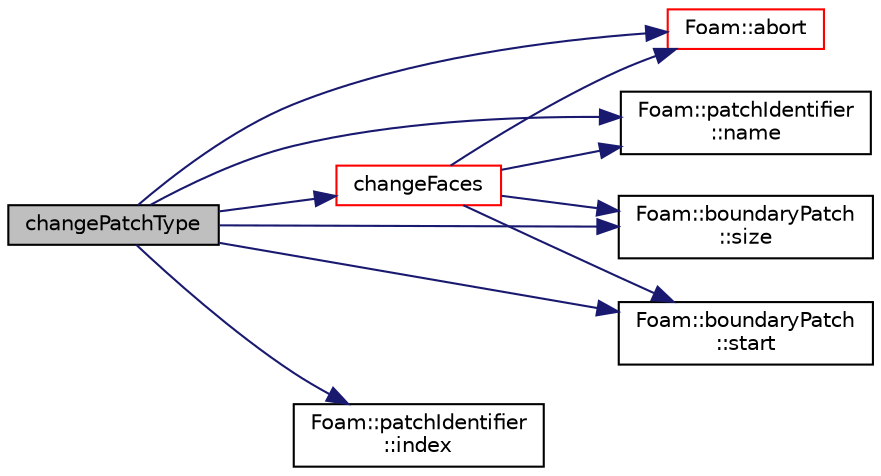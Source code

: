 digraph "changePatchType"
{
  bgcolor="transparent";
  edge [fontname="Helvetica",fontsize="10",labelfontname="Helvetica",labelfontsize="10"];
  node [fontname="Helvetica",fontsize="10",shape=record];
  rankdir="LR";
  Node1 [label="changePatchType",height=0.2,width=0.4,color="black", fillcolor="grey75", style="filled", fontcolor="black"];
  Node1 -> Node2 [color="midnightblue",fontsize="10",style="solid",fontname="Helvetica"];
  Node2 [label="Foam::abort",height=0.2,width=0.4,color="red",URL="$a10733.html#a447107a607d03e417307c203fa5fb44b"];
  Node1 -> Node3 [color="midnightblue",fontsize="10",style="solid",fontname="Helvetica"];
  Node3 [label="changeFaces",height=0.2,width=0.4,color="red",URL="$a00152.html#aa3edbdb390a2b28fbb17a16562278186",tooltip="Recalculate face ordering and patches. Return old to new. "];
  Node3 -> Node2 [color="midnightblue",fontsize="10",style="solid",fontname="Helvetica"];
  Node3 -> Node4 [color="midnightblue",fontsize="10",style="solid",fontname="Helvetica"];
  Node4 [label="Foam::patchIdentifier\l::name",height=0.2,width=0.4,color="black",URL="$a01800.html#a75b72488d2e82151b025744974919d5d",tooltip="Return name. "];
  Node3 -> Node5 [color="midnightblue",fontsize="10",style="solid",fontname="Helvetica"];
  Node5 [label="Foam::boundaryPatch\l::size",height=0.2,width=0.4,color="black",URL="$a00153.html#a65cea301e2d6033c43932d12d91c792f"];
  Node3 -> Node6 [color="midnightblue",fontsize="10",style="solid",fontname="Helvetica"];
  Node6 [label="Foam::boundaryPatch\l::start",height=0.2,width=0.4,color="black",URL="$a00153.html#a861f370e41af7d54d7ff91da65de6e6a"];
  Node1 -> Node7 [color="midnightblue",fontsize="10",style="solid",fontname="Helvetica"];
  Node7 [label="Foam::patchIdentifier\l::index",height=0.2,width=0.4,color="black",URL="$a01800.html#a7d1e8acadb27bd2b4e61457d47b71b6f",tooltip="Return the index of this patch in the boundaryMesh. "];
  Node1 -> Node4 [color="midnightblue",fontsize="10",style="solid",fontname="Helvetica"];
  Node1 -> Node5 [color="midnightblue",fontsize="10",style="solid",fontname="Helvetica"];
  Node1 -> Node6 [color="midnightblue",fontsize="10",style="solid",fontname="Helvetica"];
}

